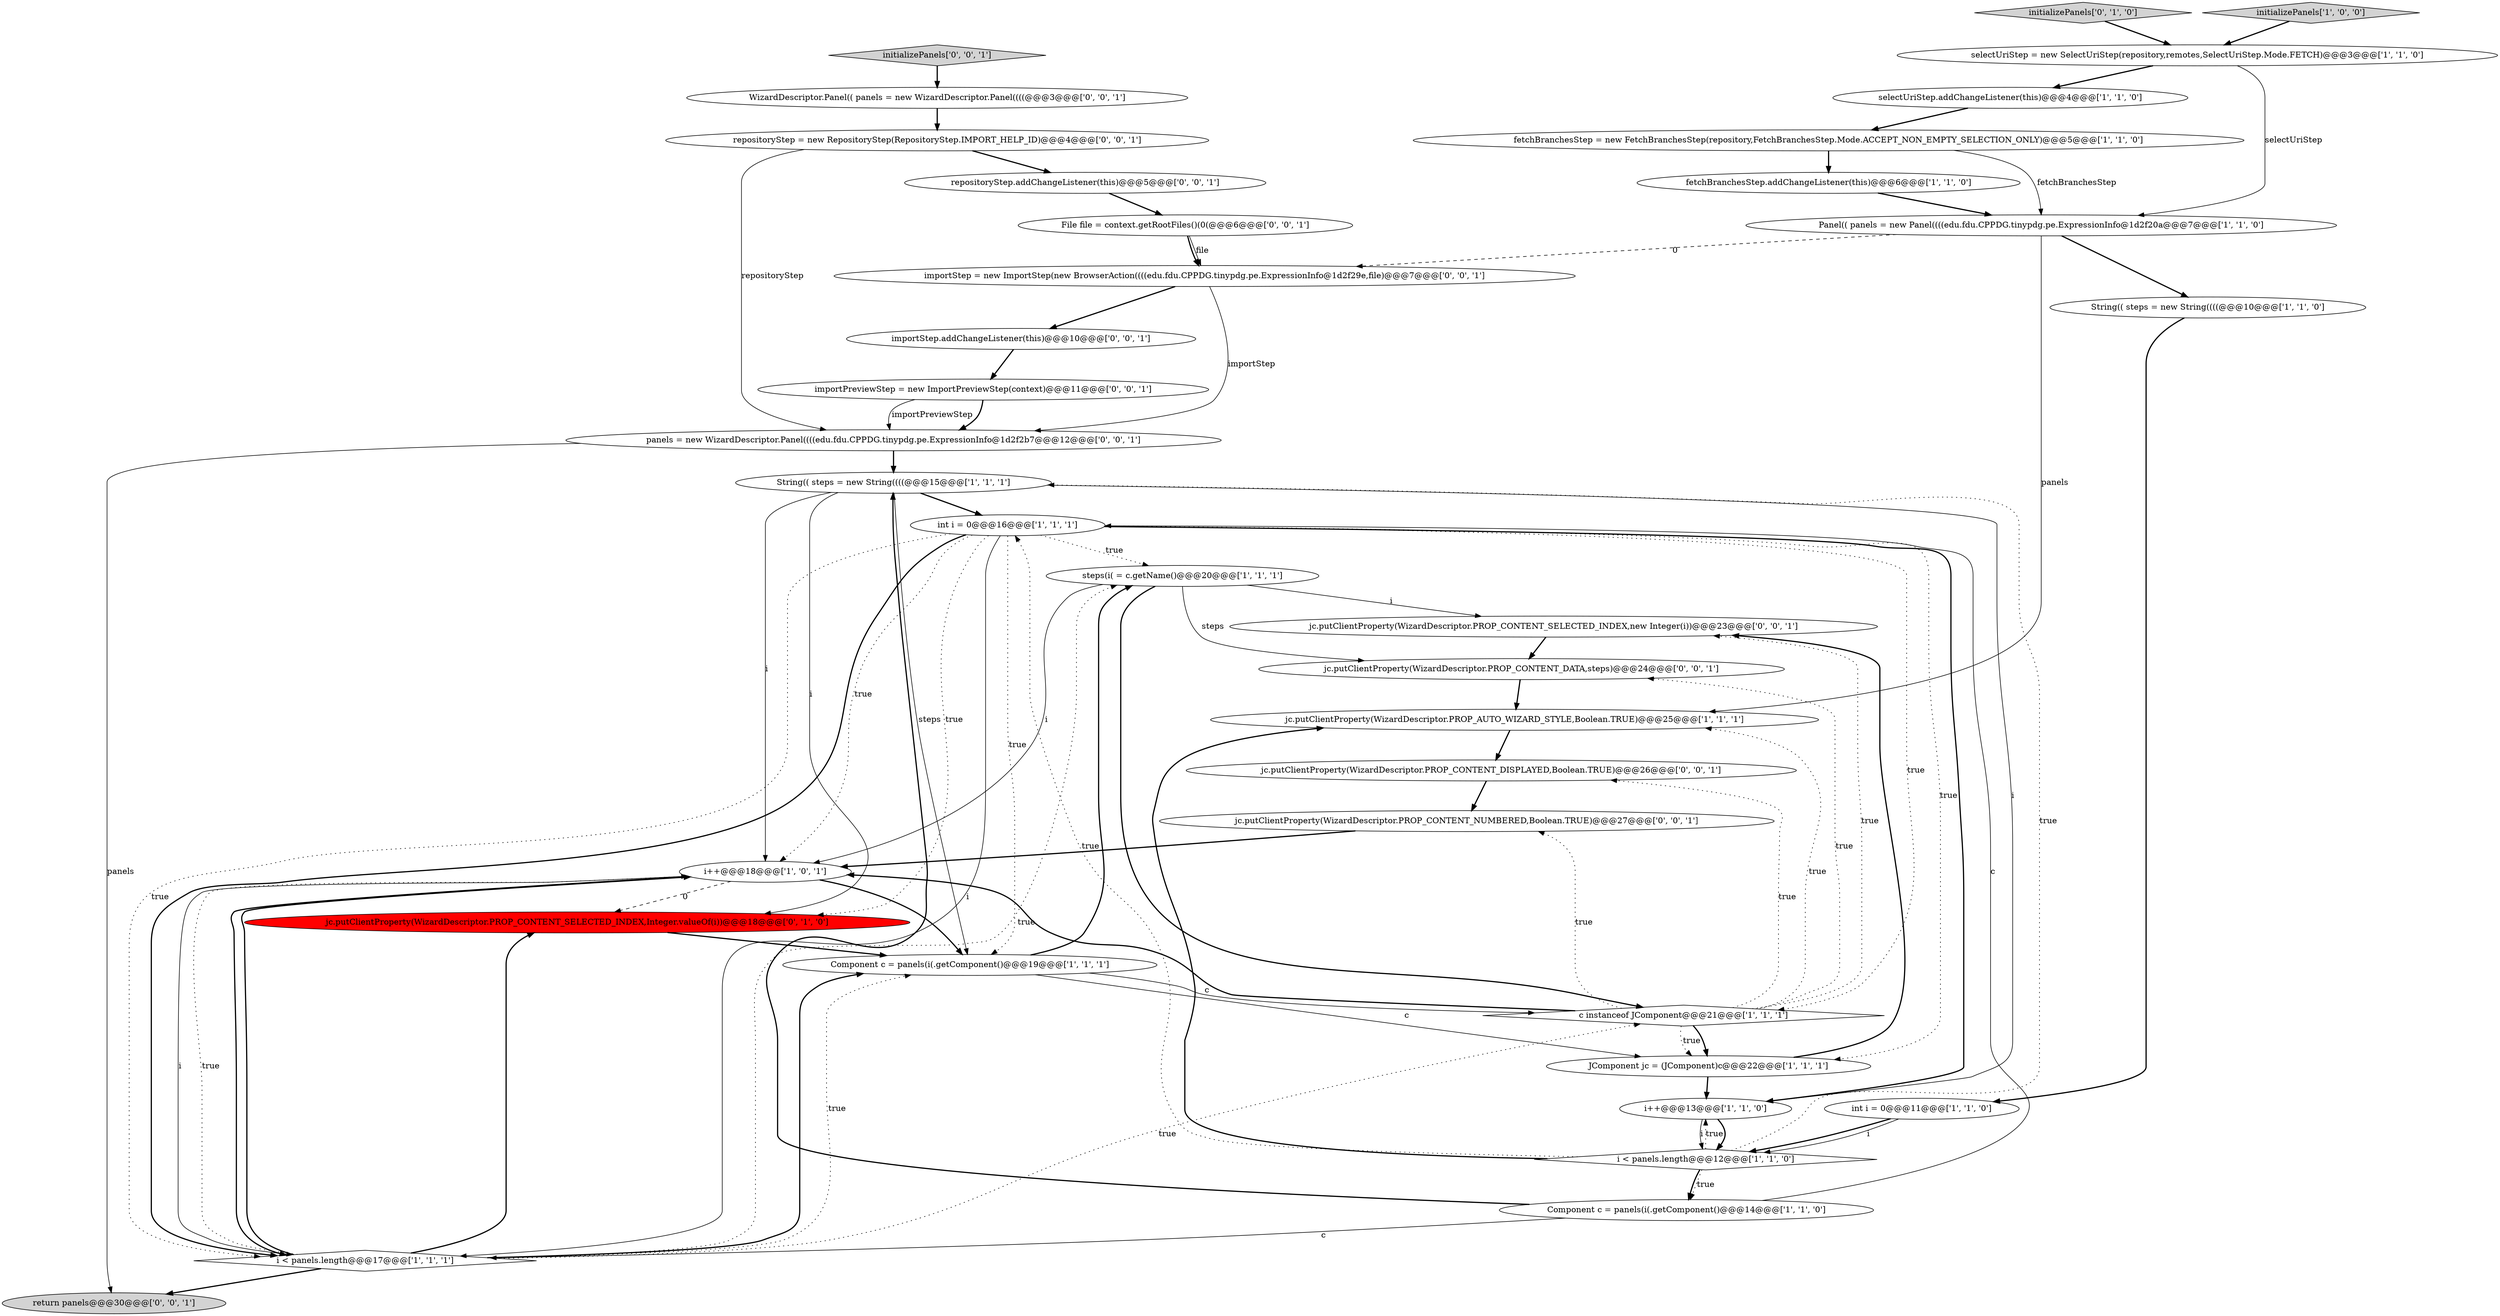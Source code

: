 digraph {
26 [style = filled, label = "repositoryStep.addChangeListener(this)@@@5@@@['0', '0', '1']", fillcolor = white, shape = ellipse image = "AAA0AAABBB3BBB"];
5 [style = filled, label = "jc.putClientProperty(WizardDescriptor.PROP_AUTO_WIZARD_STYLE,Boolean.TRUE)@@@25@@@['1', '1', '1']", fillcolor = white, shape = ellipse image = "AAA0AAABBB1BBB"];
22 [style = filled, label = "panels = new WizardDescriptor.Panel((((edu.fdu.CPPDG.tinypdg.pe.ExpressionInfo@1d2f2b7@@@12@@@['0', '0', '1']", fillcolor = white, shape = ellipse image = "AAA0AAABBB3BBB"];
6 [style = filled, label = "i < panels.length@@@12@@@['1', '1', '0']", fillcolor = white, shape = diamond image = "AAA0AAABBB1BBB"];
13 [style = filled, label = "int i = 0@@@16@@@['1', '1', '1']", fillcolor = white, shape = ellipse image = "AAA0AAABBB1BBB"];
16 [style = filled, label = "String(( steps = new String((((@@@10@@@['1', '1', '0']", fillcolor = white, shape = ellipse image = "AAA0AAABBB1BBB"];
7 [style = filled, label = "fetchBranchesStep.addChangeListener(this)@@@6@@@['1', '1', '0']", fillcolor = white, shape = ellipse image = "AAA0AAABBB1BBB"];
8 [style = filled, label = "Panel(( panels = new Panel((((edu.fdu.CPPDG.tinypdg.pe.ExpressionInfo@1d2f20a@@@7@@@['1', '1', '0']", fillcolor = white, shape = ellipse image = "AAA0AAABBB1BBB"];
29 [style = filled, label = "jc.putClientProperty(WizardDescriptor.PROP_CONTENT_SELECTED_INDEX,new Integer(i))@@@23@@@['0', '0', '1']", fillcolor = white, shape = ellipse image = "AAA0AAABBB3BBB"];
20 [style = filled, label = "initializePanels['0', '1', '0']", fillcolor = lightgray, shape = diamond image = "AAA0AAABBB2BBB"];
28 [style = filled, label = "jc.putClientProperty(WizardDescriptor.PROP_CONTENT_DATA,steps)@@@24@@@['0', '0', '1']", fillcolor = white, shape = ellipse image = "AAA0AAABBB3BBB"];
17 [style = filled, label = "selectUriStep.addChangeListener(this)@@@4@@@['1', '1', '0']", fillcolor = white, shape = ellipse image = "AAA0AAABBB1BBB"];
1 [style = filled, label = "steps(i( = c.getName()@@@20@@@['1', '1', '1']", fillcolor = white, shape = ellipse image = "AAA0AAABBB1BBB"];
18 [style = filled, label = "i++@@@13@@@['1', '1', '0']", fillcolor = white, shape = ellipse image = "AAA0AAABBB1BBB"];
21 [style = filled, label = "jc.putClientProperty(WizardDescriptor.PROP_CONTENT_SELECTED_INDEX,Integer.valueOf(i))@@@18@@@['0', '1', '0']", fillcolor = red, shape = ellipse image = "AAA1AAABBB2BBB"];
11 [style = filled, label = "fetchBranchesStep = new FetchBranchesStep(repository,FetchBranchesStep.Mode.ACCEPT_NON_EMPTY_SELECTION_ONLY)@@@5@@@['1', '1', '0']", fillcolor = white, shape = ellipse image = "AAA0AAABBB1BBB"];
24 [style = filled, label = "importStep = new ImportStep(new BrowserAction((((edu.fdu.CPPDG.tinypdg.pe.ExpressionInfo@1d2f29e,file)@@@7@@@['0', '0', '1']", fillcolor = white, shape = ellipse image = "AAA0AAABBB3BBB"];
33 [style = filled, label = "initializePanels['0', '0', '1']", fillcolor = lightgray, shape = diamond image = "AAA0AAABBB3BBB"];
34 [style = filled, label = "File file = context.getRootFiles()(0(@@@6@@@['0', '0', '1']", fillcolor = white, shape = ellipse image = "AAA0AAABBB3BBB"];
14 [style = filled, label = "i < panels.length@@@17@@@['1', '1', '1']", fillcolor = white, shape = diamond image = "AAA0AAABBB1BBB"];
30 [style = filled, label = "importStep.addChangeListener(this)@@@10@@@['0', '0', '1']", fillcolor = white, shape = ellipse image = "AAA0AAABBB3BBB"];
2 [style = filled, label = "selectUriStep = new SelectUriStep(repository,remotes,SelectUriStep.Mode.FETCH)@@@3@@@['1', '1', '0']", fillcolor = white, shape = ellipse image = "AAA0AAABBB1BBB"];
25 [style = filled, label = "repositoryStep = new RepositoryStep(RepositoryStep.IMPORT_HELP_ID)@@@4@@@['0', '0', '1']", fillcolor = white, shape = ellipse image = "AAA0AAABBB3BBB"];
0 [style = filled, label = "i++@@@18@@@['1', '0', '1']", fillcolor = white, shape = ellipse image = "AAA0AAABBB1BBB"];
12 [style = filled, label = "JComponent jc = (JComponent)c@@@22@@@['1', '1', '1']", fillcolor = white, shape = ellipse image = "AAA0AAABBB1BBB"];
32 [style = filled, label = "importPreviewStep = new ImportPreviewStep(context)@@@11@@@['0', '0', '1']", fillcolor = white, shape = ellipse image = "AAA0AAABBB3BBB"];
3 [style = filled, label = "String(( steps = new String((((@@@15@@@['1', '1', '1']", fillcolor = white, shape = ellipse image = "AAA0AAABBB1BBB"];
27 [style = filled, label = "jc.putClientProperty(WizardDescriptor.PROP_CONTENT_DISPLAYED,Boolean.TRUE)@@@26@@@['0', '0', '1']", fillcolor = white, shape = ellipse image = "AAA0AAABBB3BBB"];
35 [style = filled, label = "WizardDescriptor.Panel(( panels = new WizardDescriptor.Panel((((@@@3@@@['0', '0', '1']", fillcolor = white, shape = ellipse image = "AAA0AAABBB3BBB"];
4 [style = filled, label = "initializePanels['1', '0', '0']", fillcolor = lightgray, shape = diamond image = "AAA0AAABBB1BBB"];
31 [style = filled, label = "jc.putClientProperty(WizardDescriptor.PROP_CONTENT_NUMBERED,Boolean.TRUE)@@@27@@@['0', '0', '1']", fillcolor = white, shape = ellipse image = "AAA0AAABBB3BBB"];
10 [style = filled, label = "Component c = panels(i(.getComponent()@@@19@@@['1', '1', '1']", fillcolor = white, shape = ellipse image = "AAA0AAABBB1BBB"];
9 [style = filled, label = "int i = 0@@@11@@@['1', '1', '0']", fillcolor = white, shape = ellipse image = "AAA0AAABBB1BBB"];
19 [style = filled, label = "Component c = panels(i(.getComponent()@@@14@@@['1', '1', '0']", fillcolor = white, shape = ellipse image = "AAA0AAABBB1BBB"];
15 [style = filled, label = "c instanceof JComponent@@@21@@@['1', '1', '1']", fillcolor = white, shape = diamond image = "AAA0AAABBB1BBB"];
23 [style = filled, label = "return panels@@@30@@@['0', '0', '1']", fillcolor = lightgray, shape = ellipse image = "AAA0AAABBB3BBB"];
8->16 [style = bold, label=""];
21->10 [style = bold, label=""];
32->22 [style = bold, label=""];
14->0 [style = dotted, label="true"];
19->14 [style = solid, label="c"];
15->31 [style = dotted, label="true"];
26->34 [style = bold, label=""];
7->8 [style = bold, label=""];
13->10 [style = dotted, label="true"];
6->19 [style = dotted, label="true"];
9->6 [style = bold, label=""];
24->30 [style = bold, label=""];
0->14 [style = bold, label=""];
34->24 [style = bold, label=""];
6->18 [style = dotted, label="true"];
9->6 [style = solid, label="i"];
10->15 [style = solid, label="c"];
13->21 [style = dotted, label="true"];
8->5 [style = solid, label="panels"];
15->29 [style = dotted, label="true"];
15->0 [style = bold, label=""];
12->18 [style = bold, label=""];
11->8 [style = solid, label="fetchBranchesStep"];
13->15 [style = dotted, label="true"];
6->3 [style = dotted, label="true"];
10->12 [style = solid, label="c"];
19->3 [style = bold, label=""];
13->14 [style = bold, label=""];
16->9 [style = bold, label=""];
28->5 [style = bold, label=""];
1->28 [style = solid, label="steps"];
6->13 [style = dotted, label="true"];
14->10 [style = bold, label=""];
27->31 [style = bold, label=""];
3->21 [style = solid, label="i"];
4->2 [style = bold, label=""];
19->13 [style = solid, label="c"];
15->27 [style = dotted, label="true"];
12->29 [style = bold, label=""];
13->0 [style = dotted, label="true"];
25->26 [style = bold, label=""];
15->12 [style = dotted, label="true"];
13->14 [style = solid, label="i"];
15->12 [style = bold, label=""];
14->1 [style = dotted, label="true"];
10->1 [style = bold, label=""];
2->8 [style = solid, label="selectUriStep"];
14->21 [style = bold, label=""];
18->6 [style = solid, label="i"];
13->18 [style = bold, label=""];
2->17 [style = bold, label=""];
15->5 [style = dotted, label="true"];
1->29 [style = solid, label="i"];
31->0 [style = bold, label=""];
30->32 [style = bold, label=""];
3->18 [style = solid, label="i"];
35->25 [style = bold, label=""];
15->28 [style = dotted, label="true"];
24->22 [style = solid, label="importStep"];
6->5 [style = bold, label=""];
14->23 [style = bold, label=""];
18->6 [style = bold, label=""];
25->22 [style = solid, label="repositoryStep"];
3->10 [style = solid, label="steps"];
22->23 [style = solid, label="panels"];
34->24 [style = solid, label="file"];
13->14 [style = dotted, label="true"];
33->35 [style = bold, label=""];
13->12 [style = dotted, label="true"];
1->15 [style = bold, label=""];
6->19 [style = bold, label=""];
8->24 [style = dashed, label="0"];
14->10 [style = dotted, label="true"];
20->2 [style = bold, label=""];
29->28 [style = bold, label=""];
3->0 [style = solid, label="i"];
22->3 [style = bold, label=""];
1->0 [style = solid, label="i"];
13->1 [style = dotted, label="true"];
14->15 [style = dotted, label="true"];
0->14 [style = solid, label="i"];
0->10 [style = bold, label=""];
14->0 [style = bold, label=""];
0->21 [style = dashed, label="0"];
3->13 [style = bold, label=""];
5->27 [style = bold, label=""];
11->7 [style = bold, label=""];
32->22 [style = solid, label="importPreviewStep"];
17->11 [style = bold, label=""];
}
